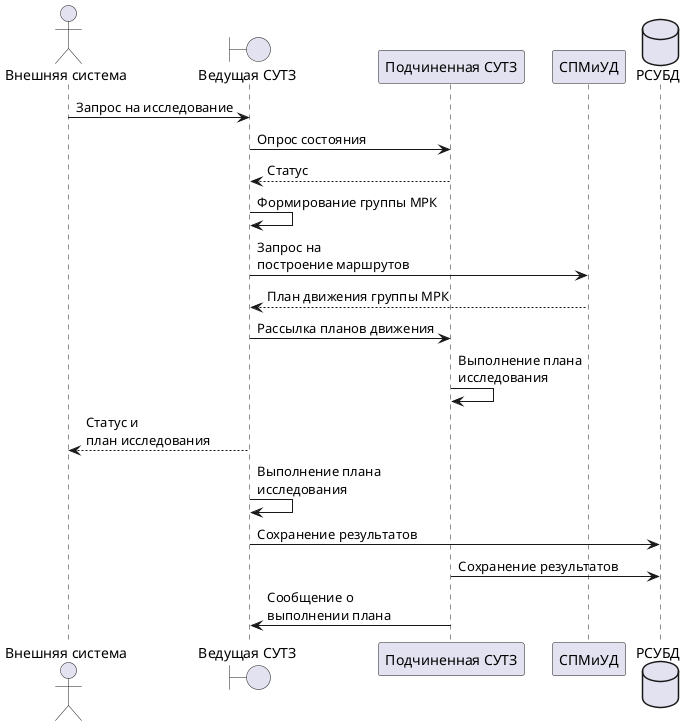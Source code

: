 @startuml

actor "Внешняя система"
boundary "Ведущая СУТЗ"

"Внешняя система" -> "Ведущая СУТЗ" : Запрос на исследование



"Ведущая СУТЗ" -> "Подчиненная СУТЗ" : Опрос состояния
"Подчиненная СУТЗ" --> "Ведущая СУТЗ" : Статус
"Ведущая СУТЗ" -> "Ведущая СУТЗ" : Формирование группы МРК
"Ведущая СУТЗ" -> "СПМиУД" : Запрос на\nпостроение маршрутов
"СПМиУД" --> "Ведущая СУТЗ" : План движения группы МРК
"Ведущая СУТЗ" -> "Подчиненная СУТЗ" : Рассылка планов движения
"Подчиненная СУТЗ" -> "Подчиненная СУТЗ" : Выполнение плана\nисследования
"Ведущая СУТЗ" --> "Внешняя система" : Статус и \nплан исследования
"Ведущая СУТЗ" -> "Ведущая СУТЗ" : Выполнение плана\nисследования

database "РСУБД"

"Ведущая СУТЗ" -> "РСУБД" : Сохранение результатов
"Подчиненная СУТЗ" -> "РСУБД" : Сохранение результатов
"Подчиненная СУТЗ" -> "Ведущая СУТЗ" : Сообщение о\nвыполнении плана

@enduml